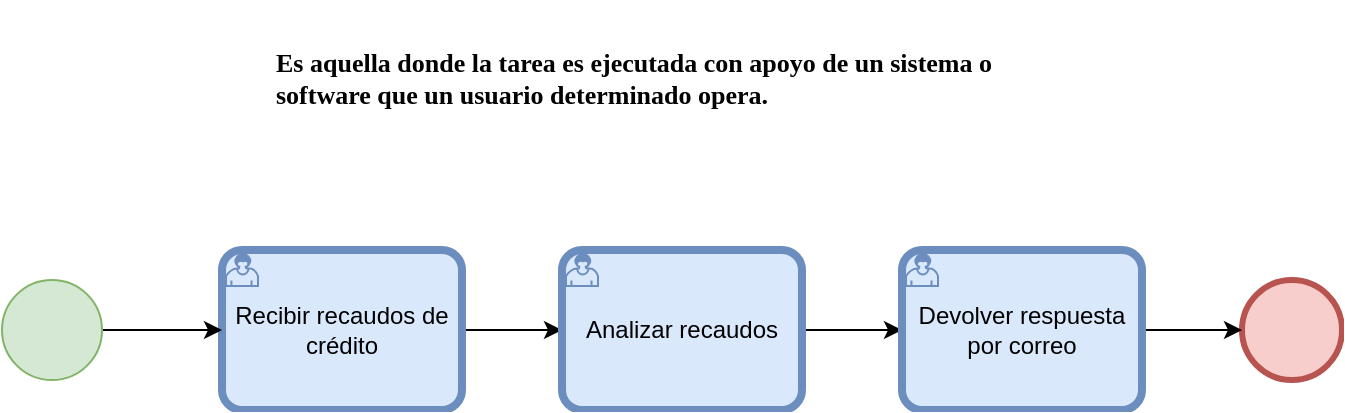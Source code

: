 <mxfile version="20.8.16" type="device"><diagram name="Página-1" id="12tLd04-NJPql4P9qIJA"><mxGraphModel dx="1365" dy="665" grid="1" gridSize="10" guides="1" tooltips="1" connect="1" arrows="1" fold="1" page="1" pageScale="1" pageWidth="827" pageHeight="1169" math="0" shadow="0"><root><mxCell id="0"/><mxCell id="1" parent="0"/><mxCell id="2OOOnn5zD-cZuZZFH_m4-7" value="" style="edgeStyle=orthogonalEdgeStyle;rounded=0;orthogonalLoop=1;jettySize=auto;html=1;" edge="1" parent="1" source="2OOOnn5zD-cZuZZFH_m4-1" target="2OOOnn5zD-cZuZZFH_m4-4"><mxGeometry relative="1" as="geometry"/></mxCell><mxCell id="2OOOnn5zD-cZuZZFH_m4-1" value="Recibir recaudos de crédito" style="points=[[0.25,0,0],[0.5,0,0],[0.75,0,0],[1,0.25,0],[1,0.5,0],[1,0.75,0],[0.75,1,0],[0.5,1,0],[0.25,1,0],[0,0.75,0],[0,0.5,0],[0,0.25,0]];shape=mxgraph.bpmn.task;whiteSpace=wrap;rectStyle=rounded;size=10;html=1;bpmnShapeType=call;taskMarker=user;fillColor=#dae8fc;strokeColor=#6c8ebf;" vertex="1" parent="1"><mxGeometry x="170" y="205" width="120" height="80" as="geometry"/></mxCell><mxCell id="2OOOnn5zD-cZuZZFH_m4-6" value="" style="edgeStyle=orthogonalEdgeStyle;rounded=0;orthogonalLoop=1;jettySize=auto;html=1;" edge="1" parent="1" source="2OOOnn5zD-cZuZZFH_m4-2" target="2OOOnn5zD-cZuZZFH_m4-1"><mxGeometry relative="1" as="geometry"/></mxCell><mxCell id="2OOOnn5zD-cZuZZFH_m4-2" value="" style="points=[[0.145,0.145,0],[0.5,0,0],[0.855,0.145,0],[1,0.5,0],[0.855,0.855,0],[0.5,1,0],[0.145,0.855,0],[0,0.5,0]];shape=mxgraph.bpmn.event;html=1;verticalLabelPosition=bottom;labelBackgroundColor=#ffffff;verticalAlign=top;align=center;perimeter=ellipsePerimeter;outlineConnect=0;aspect=fixed;outline=standard;symbol=general;fillColor=#d5e8d4;strokeColor=#82b366;" vertex="1" parent="1"><mxGeometry x="60" y="220" width="50" height="50" as="geometry"/></mxCell><mxCell id="2OOOnn5zD-cZuZZFH_m4-3" value="" style="points=[[0.145,0.145,0],[0.5,0,0],[0.855,0.145,0],[1,0.5,0],[0.855,0.855,0],[0.5,1,0],[0.145,0.855,0],[0,0.5,0]];shape=mxgraph.bpmn.event;html=1;verticalLabelPosition=bottom;labelBackgroundColor=#ffffff;verticalAlign=top;align=center;perimeter=ellipsePerimeter;outlineConnect=0;aspect=fixed;outline=end;symbol=terminate2;fillColor=#f8cecc;strokeColor=#b85450;" vertex="1" parent="1"><mxGeometry x="680" y="220" width="50" height="50" as="geometry"/></mxCell><mxCell id="2OOOnn5zD-cZuZZFH_m4-9" value="" style="edgeStyle=orthogonalEdgeStyle;rounded=0;orthogonalLoop=1;jettySize=auto;html=1;" edge="1" parent="1" source="2OOOnn5zD-cZuZZFH_m4-4" target="2OOOnn5zD-cZuZZFH_m4-5"><mxGeometry relative="1" as="geometry"/></mxCell><mxCell id="2OOOnn5zD-cZuZZFH_m4-4" value="Analizar recaudos" style="points=[[0.25,0,0],[0.5,0,0],[0.75,0,0],[1,0.25,0],[1,0.5,0],[1,0.75,0],[0.75,1,0],[0.5,1,0],[0.25,1,0],[0,0.75,0],[0,0.5,0],[0,0.25,0]];shape=mxgraph.bpmn.task;whiteSpace=wrap;rectStyle=rounded;size=10;html=1;bpmnShapeType=call;taskMarker=user;fillColor=#dae8fc;strokeColor=#6c8ebf;" vertex="1" parent="1"><mxGeometry x="340" y="205" width="120" height="80" as="geometry"/></mxCell><mxCell id="2OOOnn5zD-cZuZZFH_m4-10" value="" style="edgeStyle=orthogonalEdgeStyle;rounded=0;orthogonalLoop=1;jettySize=auto;html=1;" edge="1" parent="1" source="2OOOnn5zD-cZuZZFH_m4-5" target="2OOOnn5zD-cZuZZFH_m4-3"><mxGeometry relative="1" as="geometry"/></mxCell><mxCell id="2OOOnn5zD-cZuZZFH_m4-5" value="Devolver respuesta por correo" style="points=[[0.25,0,0],[0.5,0,0],[0.75,0,0],[1,0.25,0],[1,0.5,0],[1,0.75,0],[0.75,1,0],[0.5,1,0],[0.25,1,0],[0,0.75,0],[0,0.5,0],[0,0.25,0]];shape=mxgraph.bpmn.task;whiteSpace=wrap;rectStyle=rounded;size=10;html=1;bpmnShapeType=call;taskMarker=user;fillColor=#dae8fc;strokeColor=#6c8ebf;" vertex="1" parent="1"><mxGeometry x="510" y="205" width="120" height="80" as="geometry"/></mxCell><mxCell id="2OOOnn5zD-cZuZZFH_m4-11" value="&lt;h4 style=&quot;font-size: 13px;&quot;&gt;&lt;font style=&quot;font-size: 13px;&quot; face=&quot;Georgia&quot;&gt;Es aquella donde la tarea es ejecutada con apoyo de un sistema o&lt;br&gt;software que un usuario determinado opera.&lt;/font&gt;&lt;/h4&gt;" style="text;whiteSpace=wrap;html=1;" vertex="1" parent="1"><mxGeometry x="195" y="80" width="435" height="60" as="geometry"/></mxCell></root></mxGraphModel></diagram></mxfile>